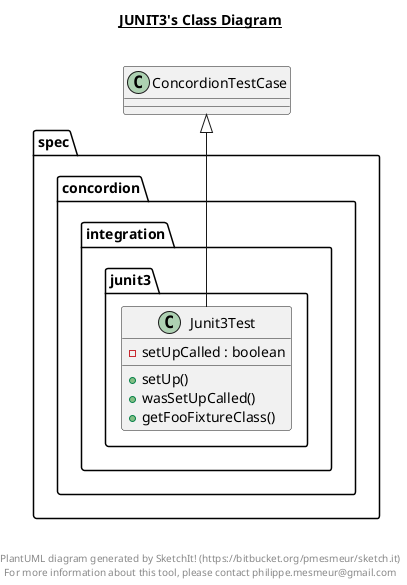 @startuml

title __JUNIT3's Class Diagram__\n

  package spec.concordion {
    package spec.concordion.integration {
      package spec.concordion.integration.junit3 {
        class Junit3Test {
            - setUpCalled : boolean
            + setUp()
            + wasSetUpCalled()
            + getFooFixtureClass()
        }
      }
    }
  }
  

  Junit3Test -up-|> ConcordionTestCase


right footer


PlantUML diagram generated by SketchIt! (https://bitbucket.org/pmesmeur/sketch.it)
For more information about this tool, please contact philippe.mesmeur@gmail.com
endfooter

@enduml
